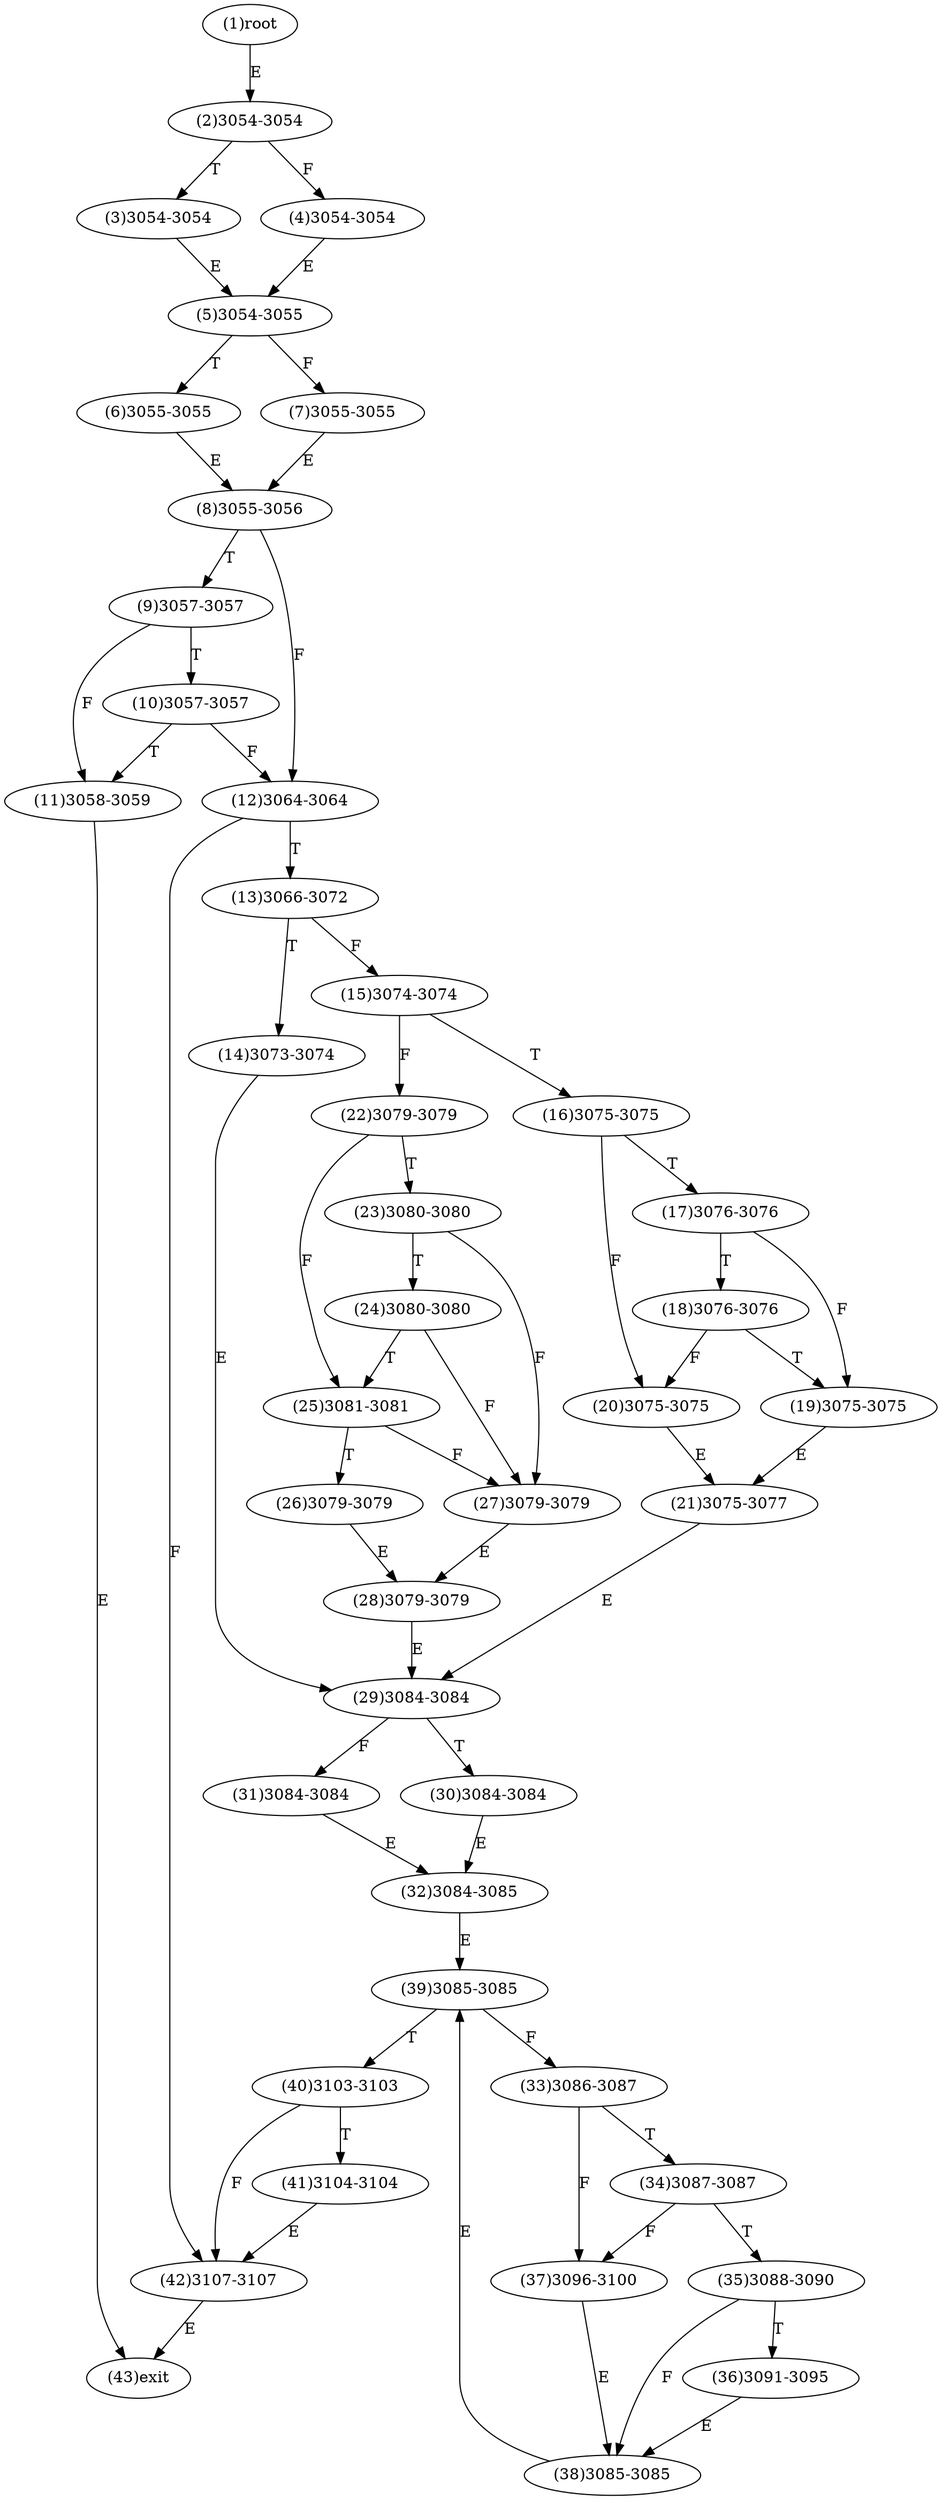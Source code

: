 digraph "" { 
1[ label="(1)root"];
2[ label="(2)3054-3054"];
3[ label="(3)3054-3054"];
4[ label="(4)3054-3054"];
5[ label="(5)3054-3055"];
6[ label="(6)3055-3055"];
7[ label="(7)3055-3055"];
8[ label="(8)3055-3056"];
9[ label="(9)3057-3057"];
10[ label="(10)3057-3057"];
11[ label="(11)3058-3059"];
12[ label="(12)3064-3064"];
13[ label="(13)3066-3072"];
14[ label="(14)3073-3074"];
15[ label="(15)3074-3074"];
17[ label="(17)3076-3076"];
16[ label="(16)3075-3075"];
19[ label="(19)3075-3075"];
18[ label="(18)3076-3076"];
21[ label="(21)3075-3077"];
20[ label="(20)3075-3075"];
23[ label="(23)3080-3080"];
22[ label="(22)3079-3079"];
25[ label="(25)3081-3081"];
24[ label="(24)3080-3080"];
27[ label="(27)3079-3079"];
26[ label="(26)3079-3079"];
29[ label="(29)3084-3084"];
28[ label="(28)3079-3079"];
31[ label="(31)3084-3084"];
30[ label="(30)3084-3084"];
34[ label="(34)3087-3087"];
35[ label="(35)3088-3090"];
32[ label="(32)3084-3085"];
33[ label="(33)3086-3087"];
38[ label="(38)3085-3085"];
39[ label="(39)3085-3085"];
36[ label="(36)3091-3095"];
37[ label="(37)3096-3100"];
42[ label="(42)3107-3107"];
43[ label="(43)exit"];
40[ label="(40)3103-3103"];
41[ label="(41)3104-3104"];
1->2[ label="E"];
2->4[ label="F"];
2->3[ label="T"];
3->5[ label="E"];
4->5[ label="E"];
5->7[ label="F"];
5->6[ label="T"];
6->8[ label="E"];
7->8[ label="E"];
8->12[ label="F"];
8->9[ label="T"];
9->11[ label="F"];
9->10[ label="T"];
10->12[ label="F"];
10->11[ label="T"];
11->43[ label="E"];
12->42[ label="F"];
12->13[ label="T"];
13->15[ label="F"];
13->14[ label="T"];
14->29[ label="E"];
15->22[ label="F"];
15->16[ label="T"];
16->20[ label="F"];
16->17[ label="T"];
17->19[ label="F"];
17->18[ label="T"];
18->20[ label="F"];
18->19[ label="T"];
19->21[ label="E"];
20->21[ label="E"];
21->29[ label="E"];
22->25[ label="F"];
22->23[ label="T"];
23->27[ label="F"];
23->24[ label="T"];
24->27[ label="F"];
24->25[ label="T"];
25->27[ label="F"];
25->26[ label="T"];
26->28[ label="E"];
27->28[ label="E"];
28->29[ label="E"];
29->31[ label="F"];
29->30[ label="T"];
30->32[ label="E"];
31->32[ label="E"];
32->39[ label="E"];
33->37[ label="F"];
33->34[ label="T"];
34->37[ label="F"];
34->35[ label="T"];
35->38[ label="F"];
35->36[ label="T"];
36->38[ label="E"];
37->38[ label="E"];
38->39[ label="E"];
39->33[ label="F"];
39->40[ label="T"];
40->42[ label="F"];
40->41[ label="T"];
41->42[ label="E"];
42->43[ label="E"];
}